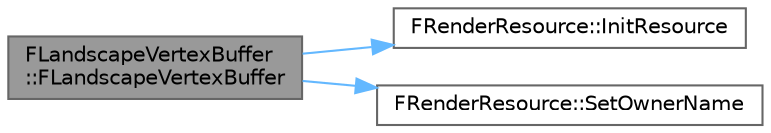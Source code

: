 digraph "FLandscapeVertexBuffer::FLandscapeVertexBuffer"
{
 // INTERACTIVE_SVG=YES
 // LATEX_PDF_SIZE
  bgcolor="transparent";
  edge [fontname=Helvetica,fontsize=10,labelfontname=Helvetica,labelfontsize=10];
  node [fontname=Helvetica,fontsize=10,shape=box,height=0.2,width=0.4];
  rankdir="LR";
  Node1 [id="Node000001",label="FLandscapeVertexBuffer\l::FLandscapeVertexBuffer",height=0.2,width=0.4,color="gray40", fillcolor="grey60", style="filled", fontcolor="black",tooltip="Constructor."];
  Node1 -> Node2 [id="edge1_Node000001_Node000002",color="steelblue1",style="solid",tooltip=" "];
  Node2 [id="Node000002",label="FRenderResource::InitResource",height=0.2,width=0.4,color="grey40", fillcolor="white", style="filled",URL="$d8/ddf/classFRenderResource.html#a4b749a500baa465f27088dafc0aa1a41",tooltip="Initializes the resource."];
  Node1 -> Node3 [id="edge2_Node000001_Node000003",color="steelblue1",style="solid",tooltip=" "];
  Node3 [id="Node000003",label="FRenderResource::SetOwnerName",height=0.2,width=0.4,color="grey40", fillcolor="white", style="filled",URL="$d8/ddf/classFRenderResource.html#a4176780f0a1da30384d036f2c5afc82f",tooltip="SetOwnerName should be called before BeginInitResource for the owner name to be successfully tracked."];
}
